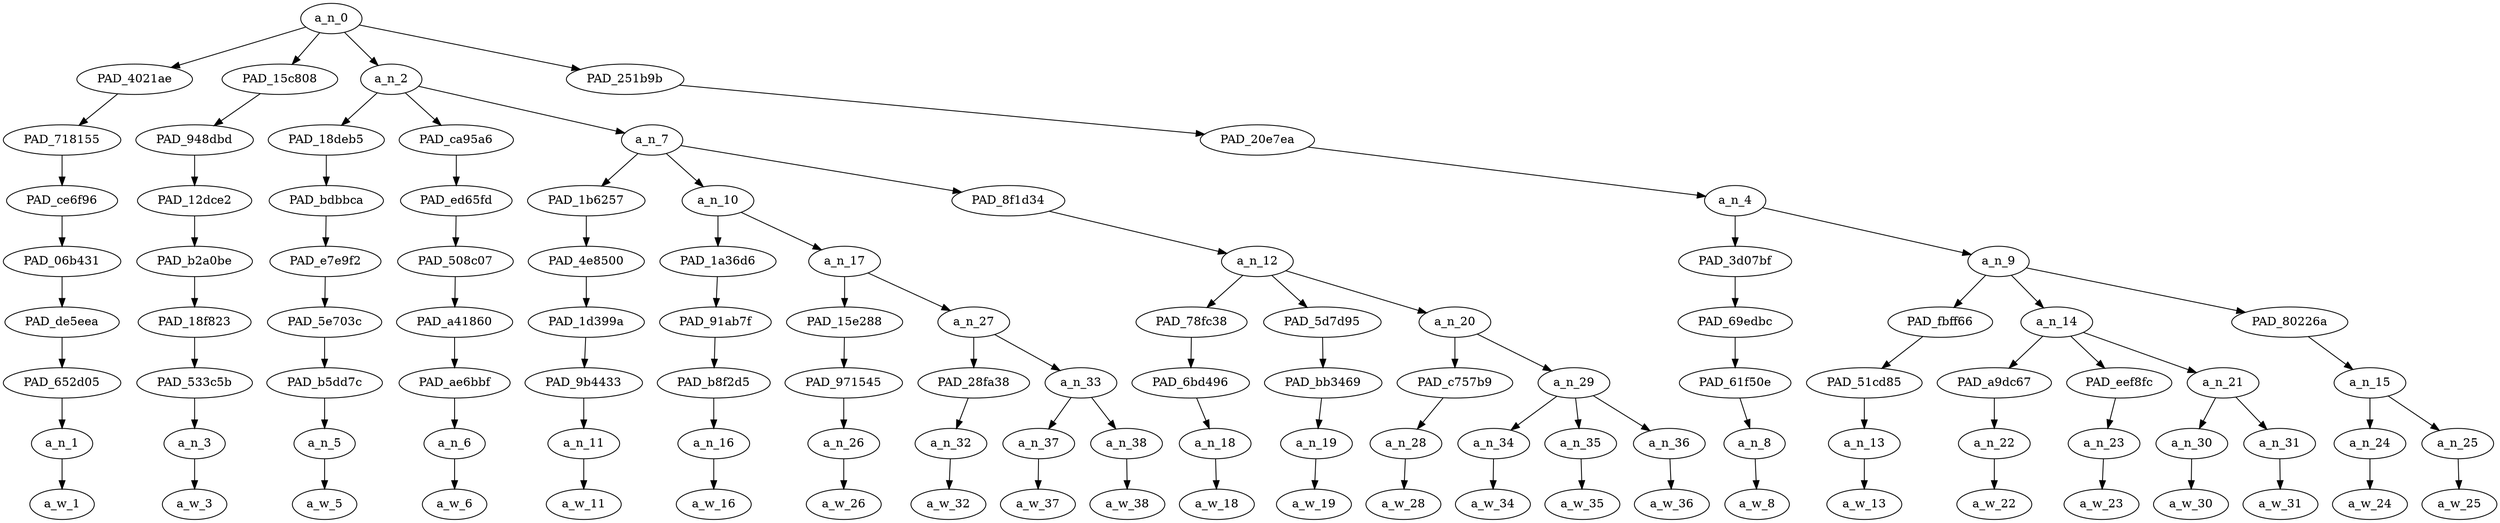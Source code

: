 strict digraph "" {
	a_n_0	[div_dir=1,
		index=0,
		level=8,
		pos="9.090856481481481,8!",
		text_span="[0, 1, 2, 3, 4, 5, 6, 7, 8, 9, 10, 11, 12, 13, 14, 15, 16, 17, 18, 19, 20, 21, 22, 23]",
		value=0.99999999];
	PAD_4021ae	[div_dir=1,
		index=0,
		level=7,
		pos="0.0,7!",
		text_span="[0]",
		value=0.04511865];
	a_n_0 -> PAD_4021ae;
	PAD_15c808	[div_dir=1,
		index=2,
		level=7,
		pos="15.0,7!",
		text_span="[15]",
		value=0.02644086];
	a_n_0 -> PAD_15c808;
	a_n_2	[div_dir=1,
		index=1,
		level=7,
		pos="3.4745370370370368,7!",
		text_span="[1, 2, 3, 4, 5, 6, 7, 8, 9, 10, 11, 12, 13, 14]",
		value=0.60539523];
	a_n_0 -> a_n_2;
	PAD_251b9b	[div_dir=1,
		index=3,
		level=7,
		pos="17.888888888888886,7!",
		text_span="[16, 17, 18, 19, 20, 21, 22, 23]",
		value=0.32215980];
	a_n_0 -> PAD_251b9b;
	PAD_718155	[div_dir=1,
		index=0,
		level=6,
		pos="0.0,6!",
		text_span="[0]",
		value=0.04511865];
	PAD_4021ae -> PAD_718155;
	PAD_ce6f96	[div_dir=1,
		index=0,
		level=5,
		pos="0.0,5!",
		text_span="[0]",
		value=0.04511865];
	PAD_718155 -> PAD_ce6f96;
	PAD_06b431	[div_dir=1,
		index=0,
		level=4,
		pos="0.0,4!",
		text_span="[0]",
		value=0.04511865];
	PAD_ce6f96 -> PAD_06b431;
	PAD_de5eea	[div_dir=1,
		index=0,
		level=3,
		pos="0.0,3!",
		text_span="[0]",
		value=0.04511865];
	PAD_06b431 -> PAD_de5eea;
	PAD_652d05	[div_dir=1,
		index=0,
		level=2,
		pos="0.0,2!",
		text_span="[0]",
		value=0.04511865];
	PAD_de5eea -> PAD_652d05;
	a_n_1	[div_dir=1,
		index=0,
		level=1,
		pos="0.0,1!",
		text_span="[0]",
		value=0.04511865];
	PAD_652d05 -> a_n_1;
	a_w_1	[div_dir=0,
		index=0,
		level=0,
		pos="0,0!",
		text_span="[0]",
		value=how];
	a_n_1 -> a_w_1;
	PAD_948dbd	[div_dir=1,
		index=4,
		level=6,
		pos="15.0,6!",
		text_span="[15]",
		value=0.02644086];
	PAD_15c808 -> PAD_948dbd;
	PAD_12dce2	[div_dir=1,
		index=6,
		level=5,
		pos="15.0,5!",
		text_span="[15]",
		value=0.02644086];
	PAD_948dbd -> PAD_12dce2;
	PAD_b2a0be	[div_dir=1,
		index=7,
		level=4,
		pos="15.0,4!",
		text_span="[15]",
		value=0.02644086];
	PAD_12dce2 -> PAD_b2a0be;
	PAD_18f823	[div_dir=1,
		index=10,
		level=3,
		pos="15.0,3!",
		text_span="[15]",
		value=0.02644086];
	PAD_b2a0be -> PAD_18f823;
	PAD_533c5b	[div_dir=1,
		index=12,
		level=2,
		pos="15.0,2!",
		text_span="[15]",
		value=0.02644086];
	PAD_18f823 -> PAD_533c5b;
	a_n_3	[div_dir=1,
		index=15,
		level=1,
		pos="15.0,1!",
		text_span="[15]",
		value=0.02644086];
	PAD_533c5b -> a_n_3;
	a_w_3	[div_dir=0,
		index=15,
		level=0,
		pos="15,0!",
		text_span="[15]",
		value=and1];
	a_n_3 -> a_w_3;
	PAD_18deb5	[div_dir=-1,
		index=1,
		level=6,
		pos="1.0,6!",
		text_span="[1]",
		value=0.02947084];
	a_n_2 -> PAD_18deb5;
	PAD_ca95a6	[div_dir=1,
		index=2,
		level=6,
		pos="2.0,6!",
		text_span="[2]",
		value=0.03038064];
	a_n_2 -> PAD_ca95a6;
	a_n_7	[div_dir=1,
		index=3,
		level=6,
		pos="7.423611111111112,6!",
		text_span="[3, 4, 5, 6, 7, 8, 9, 10, 11, 12, 13, 14]",
		value=0.54466283];
	a_n_2 -> a_n_7;
	PAD_bdbbca	[div_dir=-1,
		index=1,
		level=5,
		pos="1.0,5!",
		text_span="[1]",
		value=0.02947084];
	PAD_18deb5 -> PAD_bdbbca;
	PAD_e7e9f2	[div_dir=-1,
		index=1,
		level=4,
		pos="1.0,4!",
		text_span="[1]",
		value=0.02947084];
	PAD_bdbbca -> PAD_e7e9f2;
	PAD_5e703c	[div_dir=-1,
		index=1,
		level=3,
		pos="1.0,3!",
		text_span="[1]",
		value=0.02947084];
	PAD_e7e9f2 -> PAD_5e703c;
	PAD_b5dd7c	[div_dir=-1,
		index=1,
		level=2,
		pos="1.0,2!",
		text_span="[1]",
		value=0.02947084];
	PAD_5e703c -> PAD_b5dd7c;
	a_n_5	[div_dir=-1,
		index=1,
		level=1,
		pos="1.0,1!",
		text_span="[1]",
		value=0.02947084];
	PAD_b5dd7c -> a_n_5;
	a_w_5	[div_dir=0,
		index=1,
		level=0,
		pos="1,0!",
		text_span="[1]",
		value=can];
	a_n_5 -> a_w_5;
	PAD_ed65fd	[div_dir=1,
		index=2,
		level=5,
		pos="2.0,5!",
		text_span="[2]",
		value=0.03038064];
	PAD_ca95a6 -> PAD_ed65fd;
	PAD_508c07	[div_dir=1,
		index=2,
		level=4,
		pos="2.0,4!",
		text_span="[2]",
		value=0.03038064];
	PAD_ed65fd -> PAD_508c07;
	PAD_a41860	[div_dir=1,
		index=2,
		level=3,
		pos="2.0,3!",
		text_span="[2]",
		value=0.03038064];
	PAD_508c07 -> PAD_a41860;
	PAD_ae6bbf	[div_dir=1,
		index=2,
		level=2,
		pos="2.0,2!",
		text_span="[2]",
		value=0.03038064];
	PAD_a41860 -> PAD_ae6bbf;
	a_n_6	[div_dir=1,
		index=2,
		level=1,
		pos="2.0,1!",
		text_span="[2]",
		value=0.03038064];
	PAD_ae6bbf -> a_n_6;
	a_w_6	[div_dir=0,
		index=2,
		level=0,
		pos="2,0!",
		text_span="[2]",
		value=you];
	a_n_6 -> a_w_6;
	PAD_1b6257	[div_dir=-1,
		index=4,
		level=5,
		pos="8.0,5!",
		text_span="[8]",
		value=0.02772182];
	a_n_7 -> PAD_1b6257;
	a_n_10	[div_dir=1,
		index=3,
		level=5,
		pos="3.9375,5!",
		text_span="[3, 4, 5, 6, 7]",
		value=0.24425311];
	a_n_7 -> a_n_10;
	PAD_8f1d34	[div_dir=1,
		index=5,
		level=5,
		pos="10.333333333333334,5!",
		text_span="[9, 10, 11, 12, 13, 14]",
		value=0.27178523];
	a_n_7 -> PAD_8f1d34;
	PAD_4e8500	[div_dir=-1,
		index=5,
		level=4,
		pos="8.0,4!",
		text_span="[8]",
		value=0.02772182];
	PAD_1b6257 -> PAD_4e8500;
	PAD_1d399a	[div_dir=-1,
		index=6,
		level=3,
		pos="8.0,3!",
		text_span="[8]",
		value=0.02772182];
	PAD_4e8500 -> PAD_1d399a;
	PAD_9b4433	[div_dir=-1,
		index=7,
		level=2,
		pos="8.0,2!",
		text_span="[8]",
		value=0.02772182];
	PAD_1d399a -> PAD_9b4433;
	a_n_11	[div_dir=-1,
		index=8,
		level=1,
		pos="8.0,1!",
		text_span="[8]",
		value=0.02772182];
	PAD_9b4433 -> a_n_11;
	a_w_11	[div_dir=0,
		index=8,
		level=0,
		pos="8,0!",
		text_span="[8]",
		value=and];
	a_n_11 -> a_w_11;
	PAD_1a36d6	[div_dir=1,
		index=3,
		level=4,
		pos="3.0,4!",
		text_span="[3]",
		value=0.02964157];
	a_n_10 -> PAD_1a36d6;
	a_n_17	[div_dir=1,
		index=4,
		level=4,
		pos="4.875,4!",
		text_span="[4, 5, 6, 7]",
		value=0.21386946];
	a_n_10 -> a_n_17;
	PAD_91ab7f	[div_dir=1,
		index=3,
		level=3,
		pos="3.0,3!",
		text_span="[3]",
		value=0.02964157];
	PAD_1a36d6 -> PAD_91ab7f;
	PAD_b8f2d5	[div_dir=1,
		index=3,
		level=2,
		pos="3.0,2!",
		text_span="[3]",
		value=0.02964157];
	PAD_91ab7f -> PAD_b8f2d5;
	a_n_16	[div_dir=1,
		index=3,
		level=1,
		pos="3.0,1!",
		text_span="[3]",
		value=0.02964157];
	PAD_b8f2d5 -> a_n_16;
	a_w_16	[div_dir=0,
		index=3,
		level=0,
		pos="3,0!",
		text_span="[3]",
		value=get];
	a_n_16 -> a_w_16;
	PAD_15e288	[div_dir=1,
		index=4,
		level=3,
		pos="4.0,3!",
		text_span="[4]",
		value=0.03100534];
	a_n_17 -> PAD_15e288;
	a_n_27	[div_dir=1,
		index=5,
		level=3,
		pos="5.75,3!",
		text_span="[5, 6, 7]",
		value=0.18213138];
	a_n_17 -> a_n_27;
	PAD_971545	[div_dir=1,
		index=4,
		level=2,
		pos="4.0,2!",
		text_span="[4]",
		value=0.03100534];
	PAD_15e288 -> PAD_971545;
	a_n_26	[div_dir=1,
		index=4,
		level=1,
		pos="4.0,1!",
		text_span="[4]",
		value=0.03100534];
	PAD_971545 -> a_n_26;
	a_w_26	[div_dir=0,
		index=4,
		level=0,
		pos="4,0!",
		text_span="[4]",
		value=rid];
	a_n_26 -> a_w_26;
	PAD_28fa38	[div_dir=1,
		index=5,
		level=2,
		pos="5.0,2!",
		text_span="[5]",
		value=0.02336244];
	a_n_27 -> PAD_28fa38;
	a_n_33	[div_dir=1,
		index=6,
		level=2,
		pos="6.5,2!",
		text_span="[6, 7]",
		value=0.15800043];
	a_n_27 -> a_n_33;
	a_n_32	[div_dir=1,
		index=5,
		level=1,
		pos="5.0,1!",
		text_span="[5]",
		value=0.02336244];
	PAD_28fa38 -> a_n_32;
	a_w_32	[div_dir=0,
		index=5,
		level=0,
		pos="5,0!",
		text_span="[5]",
		value=of];
	a_n_32 -> a_w_32;
	a_n_37	[div_dir=1,
		index=6,
		level=1,
		pos="6.0,1!",
		text_span="[6]",
		value=0.03623686];
	a_n_33 -> a_n_37;
	a_n_38	[div_dir=1,
		index=7,
		level=1,
		pos="7.0,1!",
		text_span="[7]",
		value=0.12096629];
	a_n_33 -> a_n_38;
	a_w_37	[div_dir=0,
		index=6,
		level=0,
		pos="6,0!",
		text_span="[6]",
		value=one];
	a_n_37 -> a_w_37;
	a_w_38	[div_dir=0,
		index=7,
		level=0,
		pos="7,0!",
		text_span="[7]",
		value=nigger];
	a_n_38 -> a_w_38;
	a_n_12	[div_dir=1,
		index=6,
		level=4,
		pos="10.333333333333334,4!",
		text_span="[9, 10, 11, 12, 13, 14]",
		value=0.27178523];
	PAD_8f1d34 -> a_n_12;
	PAD_78fc38	[div_dir=1,
		index=7,
		level=3,
		pos="9.0,3!",
		text_span="[9]",
		value=0.02871570];
	a_n_12 -> PAD_78fc38;
	PAD_5d7d95	[div_dir=1,
		index=8,
		level=3,
		pos="10.0,3!",
		text_span="[10]",
		value=0.02344176];
	a_n_12 -> PAD_5d7d95;
	a_n_20	[div_dir=1,
		index=9,
		level=3,
		pos="12.0,3!",
		text_span="[11, 12, 13, 14]",
		value=0.21903583];
	a_n_12 -> a_n_20;
	PAD_6bd496	[div_dir=1,
		index=8,
		level=2,
		pos="9.0,2!",
		text_span="[9]",
		value=0.02871570];
	PAD_78fc38 -> PAD_6bd496;
	a_n_18	[div_dir=1,
		index=9,
		level=1,
		pos="9.0,1!",
		text_span="[9]",
		value=0.02871570];
	PAD_6bd496 -> a_n_18;
	a_w_18	[div_dir=0,
		index=9,
		level=0,
		pos="9,0!",
		text_span="[9]",
		value=replace];
	a_n_18 -> a_w_18;
	PAD_bb3469	[div_dir=1,
		index=9,
		level=2,
		pos="10.0,2!",
		text_span="[10]",
		value=0.02344176];
	PAD_5d7d95 -> PAD_bb3469;
	a_n_19	[div_dir=1,
		index=10,
		level=1,
		pos="10.0,1!",
		text_span="[10]",
		value=0.02344176];
	PAD_bb3469 -> a_n_19;
	a_w_19	[div_dir=0,
		index=10,
		level=0,
		pos="10,0!",
		text_span="[10]",
		value=it];
	a_n_19 -> a_w_19;
	PAD_c757b9	[div_dir=1,
		index=10,
		level=2,
		pos="11.0,2!",
		text_span="[11]",
		value=0.02301425];
	a_n_20 -> PAD_c757b9;
	a_n_29	[div_dir=1,
		index=11,
		level=2,
		pos="13.0,2!",
		text_span="[12, 13, 14]",
		value=0.19537498];
	a_n_20 -> a_n_29;
	a_n_28	[div_dir=1,
		index=11,
		level=1,
		pos="11.0,1!",
		text_span="[11]",
		value=0.02301425];
	PAD_c757b9 -> a_n_28;
	a_w_28	[div_dir=0,
		index=11,
		level=0,
		pos="11,0!",
		text_span="[11]",
		value=with];
	a_n_28 -> a_w_28;
	a_n_34	[div_dir=1,
		index=12,
		level=1,
		pos="12.0,1!",
		text_span="[12]",
		value=0.02887373];
	a_n_29 -> a_n_34;
	a_n_35	[div_dir=1,
		index=13,
		level=1,
		pos="13.0,1!",
		text_span="[13]",
		value=0.13403318];
	a_n_29 -> a_n_35;
	a_n_36	[div_dir=-1,
		index=14,
		level=1,
		pos="14.0,1!",
		text_span="[14]",
		value=0.03175994];
	a_n_29 -> a_n_36;
	a_w_34	[div_dir=0,
		index=12,
		level=0,
		pos="12,0!",
		text_span="[12]",
		value=another];
	a_n_34 -> a_w_34;
	a_w_35	[div_dir=0,
		index=13,
		level=0,
		pos="13,0!",
		text_span="[13]",
		value=nigger1];
	a_n_35 -> a_w_35;
	a_w_36	[div_dir=0,
		index=14,
		level=0,
		pos="14,0!",
		text_span="[14]",
		value=x];
	a_n_36 -> a_w_36;
	PAD_20e7ea	[div_dir=1,
		index=5,
		level=6,
		pos="17.888888888888886,6!",
		text_span="[16, 17, 18, 19, 20, 21, 22, 23]",
		value=0.32215980];
	PAD_251b9b -> PAD_20e7ea;
	a_n_4	[div_dir=1,
		index=7,
		level=5,
		pos="17.888888888888886,5!",
		text_span="[16, 17, 18, 19, 20, 21, 22, 23]",
		value=0.32215980];
	PAD_20e7ea -> a_n_4;
	PAD_3d07bf	[div_dir=-1,
		index=8,
		level=4,
		pos="16.0,4!",
		text_span="[16]",
		value=0.02819793];
	a_n_4 -> PAD_3d07bf;
	a_n_9	[div_dir=1,
		index=9,
		level=4,
		pos="19.777777777777775,4!",
		text_span="[17, 18, 19, 20, 21, 22, 23]",
		value=0.29375588];
	a_n_4 -> a_n_9;
	PAD_69edbc	[div_dir=-1,
		index=11,
		level=3,
		pos="16.0,3!",
		text_span="[16]",
		value=0.02819793];
	PAD_3d07bf -> PAD_69edbc;
	PAD_61f50e	[div_dir=-1,
		index=13,
		level=2,
		pos="16.0,2!",
		text_span="[16]",
		value=0.02819793];
	PAD_69edbc -> PAD_61f50e;
	a_n_8	[div_dir=-1,
		index=16,
		level=1,
		pos="16.0,1!",
		text_span="[16]",
		value=0.02819793];
	PAD_61f50e -> a_n_8;
	a_w_8	[div_dir=0,
		index=16,
		level=0,
		pos="16,0!",
		text_span="[16]",
		value=y];
	a_n_8 -> a_w_8;
	PAD_fbff66	[div_dir=1,
		index=12,
		level=3,
		pos="17.0,3!",
		text_span="[17]",
		value=0.02635550];
	a_n_9 -> PAD_fbff66;
	a_n_14	[div_dir=1,
		index=13,
		level=3,
		pos="19.833333333333332,3!",
		text_span="[18, 19, 20, 21]",
		value=0.19580085];
	a_n_9 -> a_n_14;
	PAD_80226a	[div_dir=1,
		index=14,
		level=3,
		pos="22.5,3!",
		text_span="[22, 23]",
		value=0.07137349];
	a_n_9 -> PAD_80226a;
	PAD_51cd85	[div_dir=1,
		index=14,
		level=2,
		pos="17.0,2!",
		text_span="[17]",
		value=0.02635550];
	PAD_fbff66 -> PAD_51cd85;
	a_n_13	[div_dir=1,
		index=17,
		level=1,
		pos="17.0,1!",
		text_span="[17]",
		value=0.02635550];
	PAD_51cd85 -> a_n_13;
	a_w_13	[div_dir=0,
		index=17,
		level=0,
		pos="17,0!",
		text_span="[17]",
		value=was];
	a_n_13 -> a_w_13;
	PAD_a9dc67	[div_dir=1,
		index=16,
		level=2,
		pos="20.0,2!",
		text_span="[20]",
		value=0.03201444];
	a_n_14 -> PAD_a9dc67;
	PAD_eef8fc	[div_dir=1,
		index=17,
		level=2,
		pos="21.0,2!",
		text_span="[21]",
		value=0.11156278];
	a_n_14 -> PAD_eef8fc;
	a_n_21	[div_dir=-1,
		index=15,
		level=2,
		pos="18.5,2!",
		text_span="[18, 19]",
		value=0.05214847];
	a_n_14 -> a_n_21;
	a_n_22	[div_dir=1,
		index=20,
		level=1,
		pos="20.0,1!",
		text_span="[20]",
		value=0.03201444];
	PAD_a9dc67 -> a_n_22;
	a_w_22	[div_dir=0,
		index=20,
		level=0,
		pos="20,0!",
		text_span="[20]",
		value=no];
	a_n_22 -> a_w_22;
	a_n_23	[div_dir=1,
		index=21,
		level=1,
		pos="21.0,1!",
		text_span="[21]",
		value=0.11156278];
	PAD_eef8fc -> a_n_23;
	a_w_23	[div_dir=0,
		index=21,
		level=0,
		pos="21,0!",
		text_span="[21]",
		value=nigero];
	a_n_23 -> a_w_23;
	a_n_30	[div_dir=-1,
		index=18,
		level=1,
		pos="18.0,1!",
		text_span="[18]",
		value=0.02343714];
	a_n_21 -> a_n_30;
	a_n_31	[div_dir=-1,
		index=19,
		level=1,
		pos="19.0,1!",
		text_span="[19]",
		value=0.02869028];
	a_n_21 -> a_n_31;
	a_w_30	[div_dir=0,
		index=18,
		level=0,
		pos="18,0!",
		text_span="[18]",
		value=much];
	a_n_30 -> a_w_30;
	a_w_31	[div_dir=0,
		index=19,
		level=0,
		pos="19,0!",
		text_span="[19]",
		value=better];
	a_n_31 -> a_w_31;
	a_n_15	[div_dir=1,
		index=18,
		level=2,
		pos="22.5,2!",
		text_span="[22, 23]",
		value=0.07137349];
	PAD_80226a -> a_n_15;
	a_n_24	[div_dir=-1,
		index=22,
		level=1,
		pos="22.0,1!",
		text_span="[22]",
		value=0.02839065];
	a_n_15 -> a_n_24;
	a_n_25	[div_dir=1,
		index=23,
		level=1,
		pos="23.0,1!",
		text_span="[23]",
		value=0.04267175];
	a_n_15 -> a_n_25;
	a_w_24	[div_dir=0,
		index=22,
		level=0,
		pos="22,0!",
		text_span="[22]",
		value=in];
	a_n_24 -> a_w_24;
	a_w_25	[div_dir=0,
		index=23,
		level=0,
		pos="23,0!",
		text_span="[23]",
		value=sight];
	a_n_25 -> a_w_25;
}
